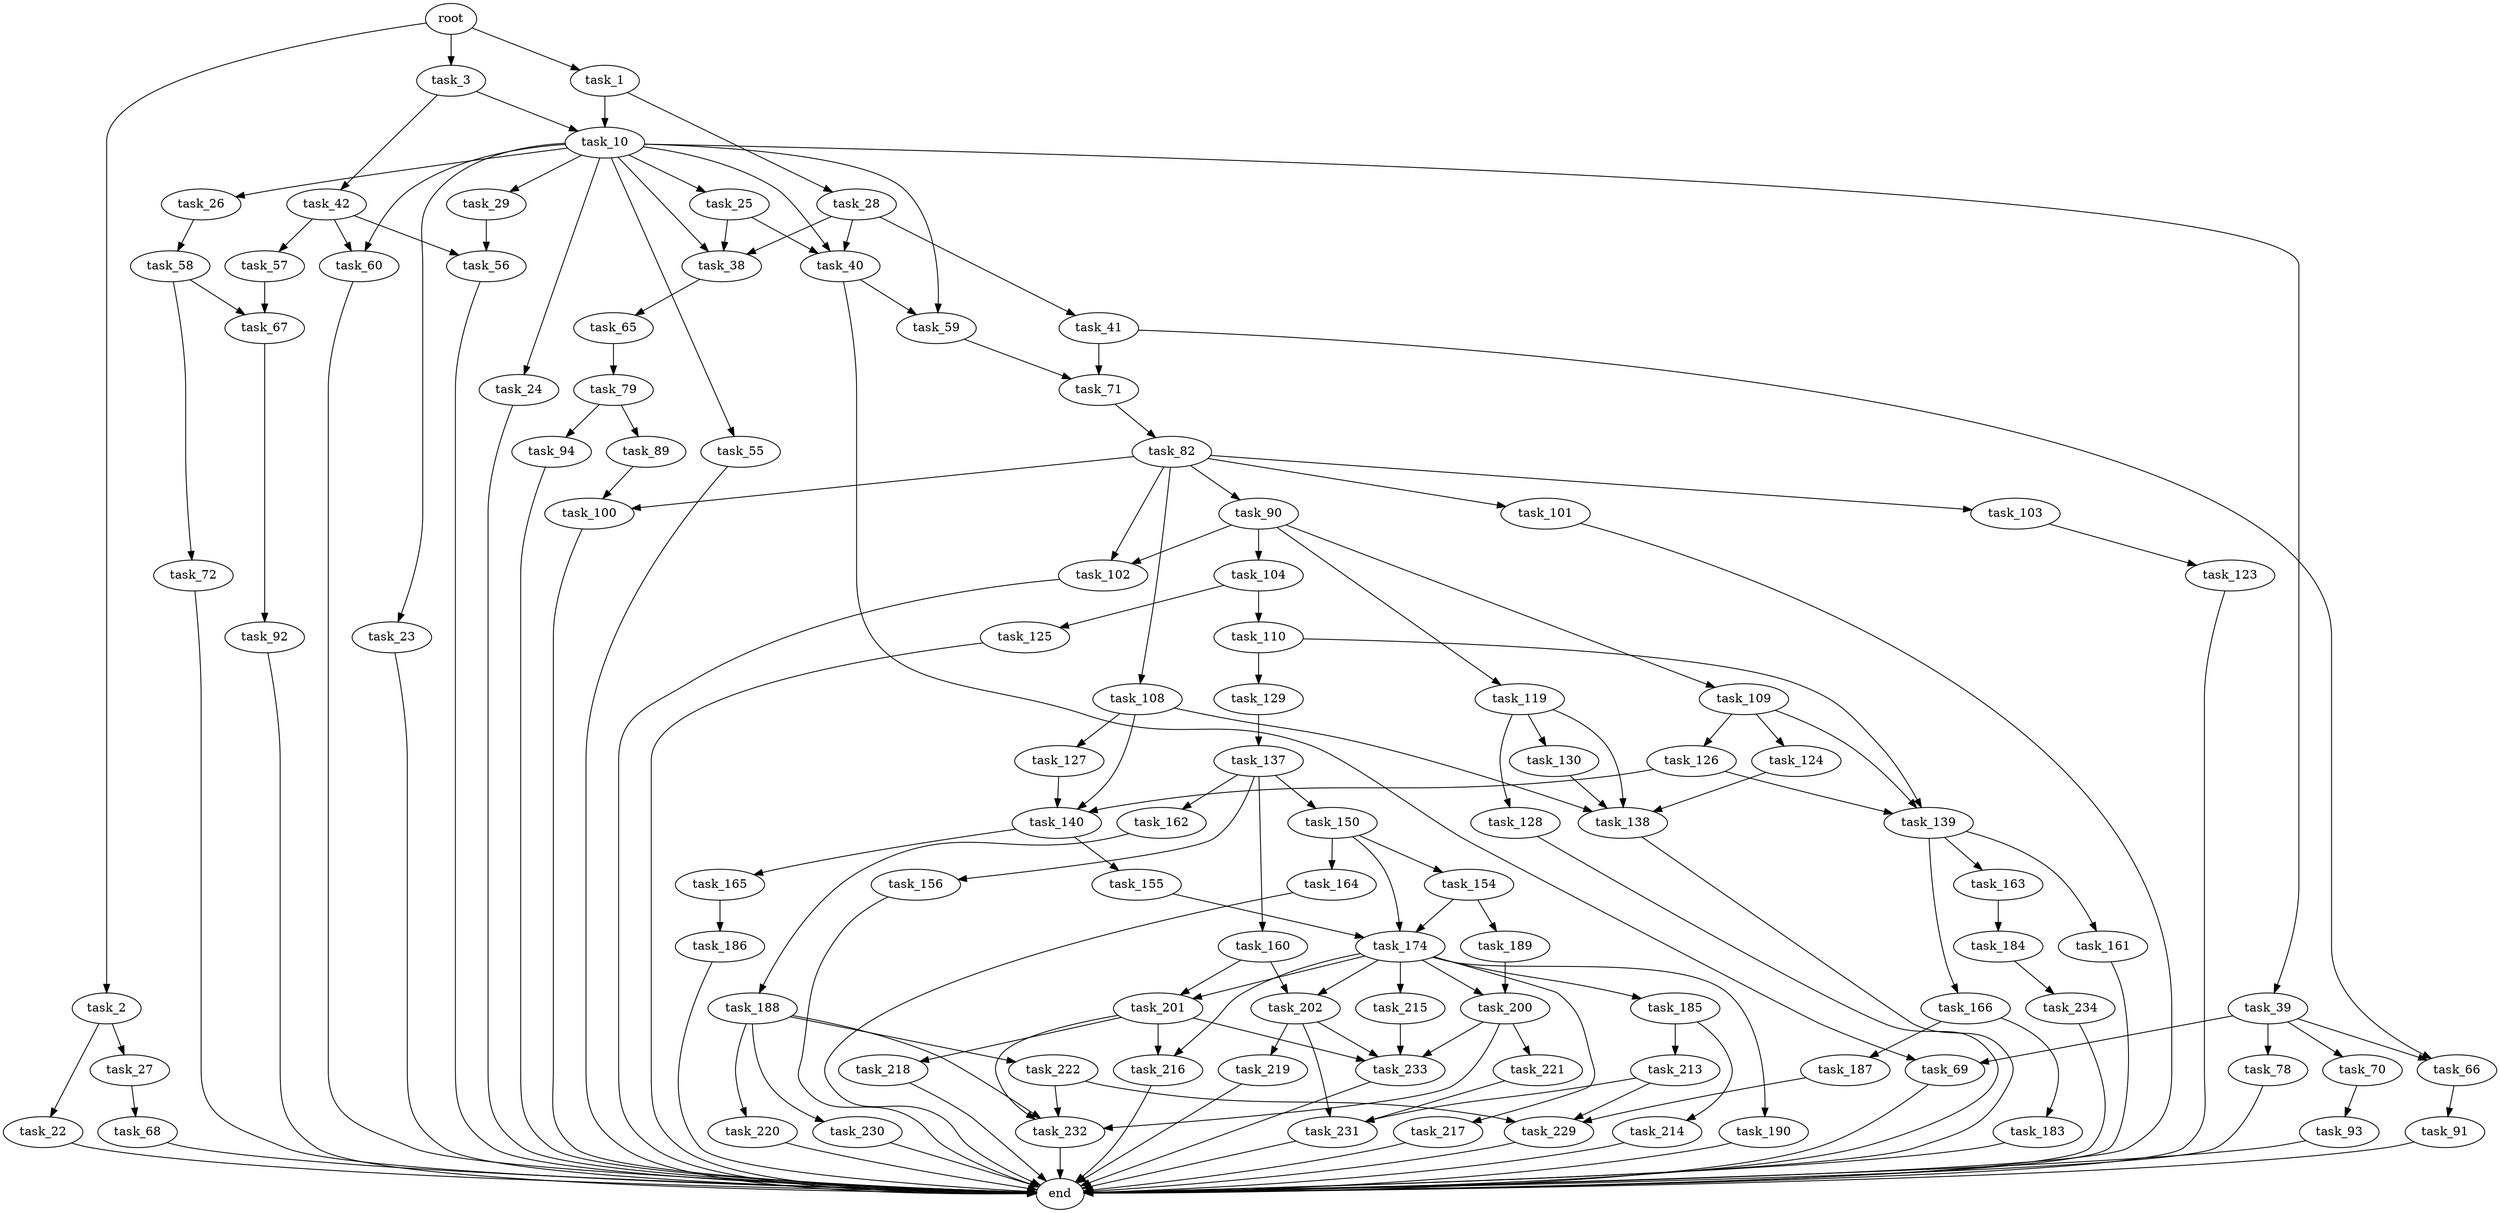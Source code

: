 digraph G {
  root [size="0.000000"];
  task_1 [size="883210102042.000000"];
  task_2 [size="230704014900.000000"];
  task_3 [size="1873225358.000000"];
  task_10 [size="852672813.000000"];
  task_28 [size="15675756162.000000"];
  task_22 [size="199282178115.000000"];
  task_27 [size="11878819106.000000"];
  task_42 [size="68719476736.000000"];
  task_23 [size="554753341308.000000"];
  task_24 [size="25498837176.000000"];
  task_25 [size="1675385062.000000"];
  task_26 [size="4037025237.000000"];
  task_29 [size="4238697799.000000"];
  task_38 [size="123789625727.000000"];
  task_39 [size="1038486237465.000000"];
  task_40 [size="782757789696.000000"];
  task_55 [size="70491516869.000000"];
  task_59 [size="368293445632.000000"];
  task_60 [size="134217728000.000000"];
  end [size="0.000000"];
  task_58 [size="8589934592.000000"];
  task_68 [size="6282752130.000000"];
  task_41 [size="123636635664.000000"];
  task_56 [size="5820518943.000000"];
  task_65 [size="549755813888.000000"];
  task_66 [size="231928233984.000000"];
  task_69 [size="28061873242.000000"];
  task_70 [size="9635289823.000000"];
  task_78 [size="143764245456.000000"];
  task_71 [size="368293445632.000000"];
  task_57 [size="1194610451047.000000"];
  task_67 [size="1111838756.000000"];
  task_72 [size="54238712533.000000"];
  task_79 [size="207755467141.000000"];
  task_91 [size="203440559180.000000"];
  task_92 [size="542118873182.000000"];
  task_93 [size="671021927848.000000"];
  task_82 [size="29937520272.000000"];
  task_89 [size="8589934592.000000"];
  task_94 [size="8589934592.000000"];
  task_90 [size="1073741824000.000000"];
  task_100 [size="1225587728.000000"];
  task_101 [size="281284837045.000000"];
  task_102 [size="1360855752.000000"];
  task_103 [size="17773080700.000000"];
  task_108 [size="111432427916.000000"];
  task_104 [size="368293445632.000000"];
  task_109 [size="7754468362.000000"];
  task_119 [size="28991029248.000000"];
  task_123 [size="17320248888.000000"];
  task_110 [size="1137700692327.000000"];
  task_125 [size="1073741824000.000000"];
  task_127 [size="10826845489.000000"];
  task_138 [size="50074661553.000000"];
  task_140 [size="7875960078.000000"];
  task_124 [size="8589934592.000000"];
  task_126 [size="47965731840.000000"];
  task_139 [size="19473434832.000000"];
  task_129 [size="41159420866.000000"];
  task_128 [size="8309898633.000000"];
  task_130 [size="134217728000.000000"];
  task_137 [size="17074293684.000000"];
  task_150 [size="562542701763.000000"];
  task_156 [size="2710659890.000000"];
  task_160 [size="46285307901.000000"];
  task_162 [size="4697139672.000000"];
  task_161 [size="549755813888.000000"];
  task_163 [size="1073741824000.000000"];
  task_166 [size="81791715792.000000"];
  task_155 [size="231928233984.000000"];
  task_165 [size="797621595.000000"];
  task_154 [size="34533240573.000000"];
  task_164 [size="449112213943.000000"];
  task_174 [size="594818200768.000000"];
  task_189 [size="231928233984.000000"];
  task_201 [size="782757789696.000000"];
  task_202 [size="19998310205.000000"];
  task_188 [size="782757789696.000000"];
  task_184 [size="1073741824000.000000"];
  task_186 [size="25544167155.000000"];
  task_183 [size="10508649059.000000"];
  task_187 [size="79437307829.000000"];
  task_185 [size="1073741824000.000000"];
  task_190 [size="26091198522.000000"];
  task_200 [size="6955495082.000000"];
  task_215 [size="294815107.000000"];
  task_216 [size="31312370497.000000"];
  task_217 [size="193123926432.000000"];
  task_234 [size="4404640500.000000"];
  task_213 [size="134217728000.000000"];
  task_214 [size="1961964148.000000"];
  task_229 [size="19160652445.000000"];
  task_220 [size="5675592438.000000"];
  task_222 [size="134217728000.000000"];
  task_230 [size="471547131032.000000"];
  task_232 [size="186931561895.000000"];
  task_221 [size="16578469870.000000"];
  task_233 [size="554590429224.000000"];
  task_218 [size="36970000928.000000"];
  task_219 [size="368293445632.000000"];
  task_231 [size="251770521608.000000"];

  root -> task_1 [size="1.000000"];
  root -> task_2 [size="1.000000"];
  root -> task_3 [size="1.000000"];
  task_1 -> task_10 [size="679477248.000000"];
  task_1 -> task_28 [size="679477248.000000"];
  task_2 -> task_22 [size="209715200.000000"];
  task_2 -> task_27 [size="209715200.000000"];
  task_3 -> task_10 [size="33554432.000000"];
  task_3 -> task_42 [size="33554432.000000"];
  task_10 -> task_23 [size="33554432.000000"];
  task_10 -> task_24 [size="33554432.000000"];
  task_10 -> task_25 [size="33554432.000000"];
  task_10 -> task_26 [size="33554432.000000"];
  task_10 -> task_29 [size="33554432.000000"];
  task_10 -> task_38 [size="33554432.000000"];
  task_10 -> task_39 [size="33554432.000000"];
  task_10 -> task_40 [size="33554432.000000"];
  task_10 -> task_55 [size="33554432.000000"];
  task_10 -> task_59 [size="33554432.000000"];
  task_10 -> task_60 [size="33554432.000000"];
  task_28 -> task_38 [size="411041792.000000"];
  task_28 -> task_40 [size="411041792.000000"];
  task_28 -> task_41 [size="411041792.000000"];
  task_22 -> end [size="1.000000"];
  task_27 -> task_68 [size="209715200.000000"];
  task_42 -> task_56 [size="134217728.000000"];
  task_42 -> task_57 [size="134217728.000000"];
  task_42 -> task_60 [size="134217728.000000"];
  task_23 -> end [size="1.000000"];
  task_24 -> end [size="1.000000"];
  task_25 -> task_38 [size="33554432.000000"];
  task_25 -> task_40 [size="33554432.000000"];
  task_26 -> task_58 [size="301989888.000000"];
  task_29 -> task_56 [size="75497472.000000"];
  task_38 -> task_65 [size="209715200.000000"];
  task_39 -> task_66 [size="679477248.000000"];
  task_39 -> task_69 [size="679477248.000000"];
  task_39 -> task_70 [size="679477248.000000"];
  task_39 -> task_78 [size="679477248.000000"];
  task_40 -> task_59 [size="679477248.000000"];
  task_40 -> task_69 [size="679477248.000000"];
  task_55 -> end [size="1.000000"];
  task_59 -> task_71 [size="411041792.000000"];
  task_60 -> end [size="1.000000"];
  task_58 -> task_67 [size="33554432.000000"];
  task_58 -> task_72 [size="33554432.000000"];
  task_68 -> end [size="1.000000"];
  task_41 -> task_66 [size="134217728.000000"];
  task_41 -> task_71 [size="134217728.000000"];
  task_56 -> end [size="1.000000"];
  task_65 -> task_79 [size="536870912.000000"];
  task_66 -> task_91 [size="301989888.000000"];
  task_69 -> end [size="1.000000"];
  task_70 -> task_93 [size="679477248.000000"];
  task_78 -> end [size="1.000000"];
  task_71 -> task_82 [size="411041792.000000"];
  task_57 -> task_67 [size="838860800.000000"];
  task_67 -> task_92 [size="75497472.000000"];
  task_72 -> end [size="1.000000"];
  task_79 -> task_89 [size="838860800.000000"];
  task_79 -> task_94 [size="838860800.000000"];
  task_91 -> end [size="1.000000"];
  task_92 -> end [size="1.000000"];
  task_93 -> end [size="1.000000"];
  task_82 -> task_90 [size="838860800.000000"];
  task_82 -> task_100 [size="838860800.000000"];
  task_82 -> task_101 [size="838860800.000000"];
  task_82 -> task_102 [size="838860800.000000"];
  task_82 -> task_103 [size="838860800.000000"];
  task_82 -> task_108 [size="838860800.000000"];
  task_89 -> task_100 [size="33554432.000000"];
  task_94 -> end [size="1.000000"];
  task_90 -> task_102 [size="838860800.000000"];
  task_90 -> task_104 [size="838860800.000000"];
  task_90 -> task_109 [size="838860800.000000"];
  task_90 -> task_119 [size="838860800.000000"];
  task_100 -> end [size="1.000000"];
  task_101 -> end [size="1.000000"];
  task_102 -> end [size="1.000000"];
  task_103 -> task_123 [size="536870912.000000"];
  task_108 -> task_127 [size="75497472.000000"];
  task_108 -> task_138 [size="75497472.000000"];
  task_108 -> task_140 [size="75497472.000000"];
  task_104 -> task_110 [size="411041792.000000"];
  task_104 -> task_125 [size="411041792.000000"];
  task_109 -> task_124 [size="33554432.000000"];
  task_109 -> task_126 [size="33554432.000000"];
  task_109 -> task_139 [size="33554432.000000"];
  task_119 -> task_128 [size="75497472.000000"];
  task_119 -> task_130 [size="75497472.000000"];
  task_119 -> task_138 [size="75497472.000000"];
  task_123 -> end [size="1.000000"];
  task_110 -> task_129 [size="679477248.000000"];
  task_110 -> task_139 [size="679477248.000000"];
  task_125 -> end [size="1.000000"];
  task_127 -> task_140 [size="209715200.000000"];
  task_138 -> end [size="1.000000"];
  task_140 -> task_155 [size="33554432.000000"];
  task_140 -> task_165 [size="33554432.000000"];
  task_124 -> task_138 [size="33554432.000000"];
  task_126 -> task_139 [size="75497472.000000"];
  task_126 -> task_140 [size="75497472.000000"];
  task_139 -> task_161 [size="33554432.000000"];
  task_139 -> task_163 [size="33554432.000000"];
  task_139 -> task_166 [size="33554432.000000"];
  task_129 -> task_137 [size="838860800.000000"];
  task_128 -> end [size="1.000000"];
  task_130 -> task_138 [size="209715200.000000"];
  task_137 -> task_150 [size="33554432.000000"];
  task_137 -> task_156 [size="33554432.000000"];
  task_137 -> task_160 [size="33554432.000000"];
  task_137 -> task_162 [size="33554432.000000"];
  task_150 -> task_154 [size="838860800.000000"];
  task_150 -> task_164 [size="838860800.000000"];
  task_150 -> task_174 [size="838860800.000000"];
  task_156 -> end [size="1.000000"];
  task_160 -> task_201 [size="33554432.000000"];
  task_160 -> task_202 [size="33554432.000000"];
  task_162 -> task_188 [size="411041792.000000"];
  task_161 -> end [size="1.000000"];
  task_163 -> task_184 [size="838860800.000000"];
  task_166 -> task_183 [size="134217728.000000"];
  task_166 -> task_187 [size="134217728.000000"];
  task_155 -> task_174 [size="301989888.000000"];
  task_165 -> task_186 [size="33554432.000000"];
  task_154 -> task_174 [size="679477248.000000"];
  task_154 -> task_189 [size="679477248.000000"];
  task_164 -> end [size="1.000000"];
  task_174 -> task_185 [size="411041792.000000"];
  task_174 -> task_190 [size="411041792.000000"];
  task_174 -> task_200 [size="411041792.000000"];
  task_174 -> task_201 [size="411041792.000000"];
  task_174 -> task_202 [size="411041792.000000"];
  task_174 -> task_215 [size="411041792.000000"];
  task_174 -> task_216 [size="411041792.000000"];
  task_174 -> task_217 [size="411041792.000000"];
  task_189 -> task_200 [size="301989888.000000"];
  task_201 -> task_216 [size="679477248.000000"];
  task_201 -> task_218 [size="679477248.000000"];
  task_201 -> task_232 [size="679477248.000000"];
  task_201 -> task_233 [size="679477248.000000"];
  task_202 -> task_219 [size="411041792.000000"];
  task_202 -> task_231 [size="411041792.000000"];
  task_202 -> task_233 [size="411041792.000000"];
  task_188 -> task_220 [size="679477248.000000"];
  task_188 -> task_222 [size="679477248.000000"];
  task_188 -> task_230 [size="679477248.000000"];
  task_188 -> task_232 [size="679477248.000000"];
  task_184 -> task_234 [size="838860800.000000"];
  task_186 -> end [size="1.000000"];
  task_183 -> end [size="1.000000"];
  task_187 -> task_229 [size="75497472.000000"];
  task_185 -> task_213 [size="838860800.000000"];
  task_185 -> task_214 [size="838860800.000000"];
  task_190 -> end [size="1.000000"];
  task_200 -> task_221 [size="536870912.000000"];
  task_200 -> task_232 [size="536870912.000000"];
  task_200 -> task_233 [size="536870912.000000"];
  task_215 -> task_233 [size="33554432.000000"];
  task_216 -> end [size="1.000000"];
  task_217 -> end [size="1.000000"];
  task_234 -> end [size="1.000000"];
  task_213 -> task_229 [size="209715200.000000"];
  task_213 -> task_231 [size="209715200.000000"];
  task_214 -> end [size="1.000000"];
  task_229 -> end [size="1.000000"];
  task_220 -> end [size="1.000000"];
  task_222 -> task_229 [size="209715200.000000"];
  task_222 -> task_232 [size="209715200.000000"];
  task_230 -> end [size="1.000000"];
  task_232 -> end [size="1.000000"];
  task_221 -> task_231 [size="536870912.000000"];
  task_233 -> end [size="1.000000"];
  task_218 -> end [size="1.000000"];
  task_219 -> end [size="1.000000"];
  task_231 -> end [size="1.000000"];
}
